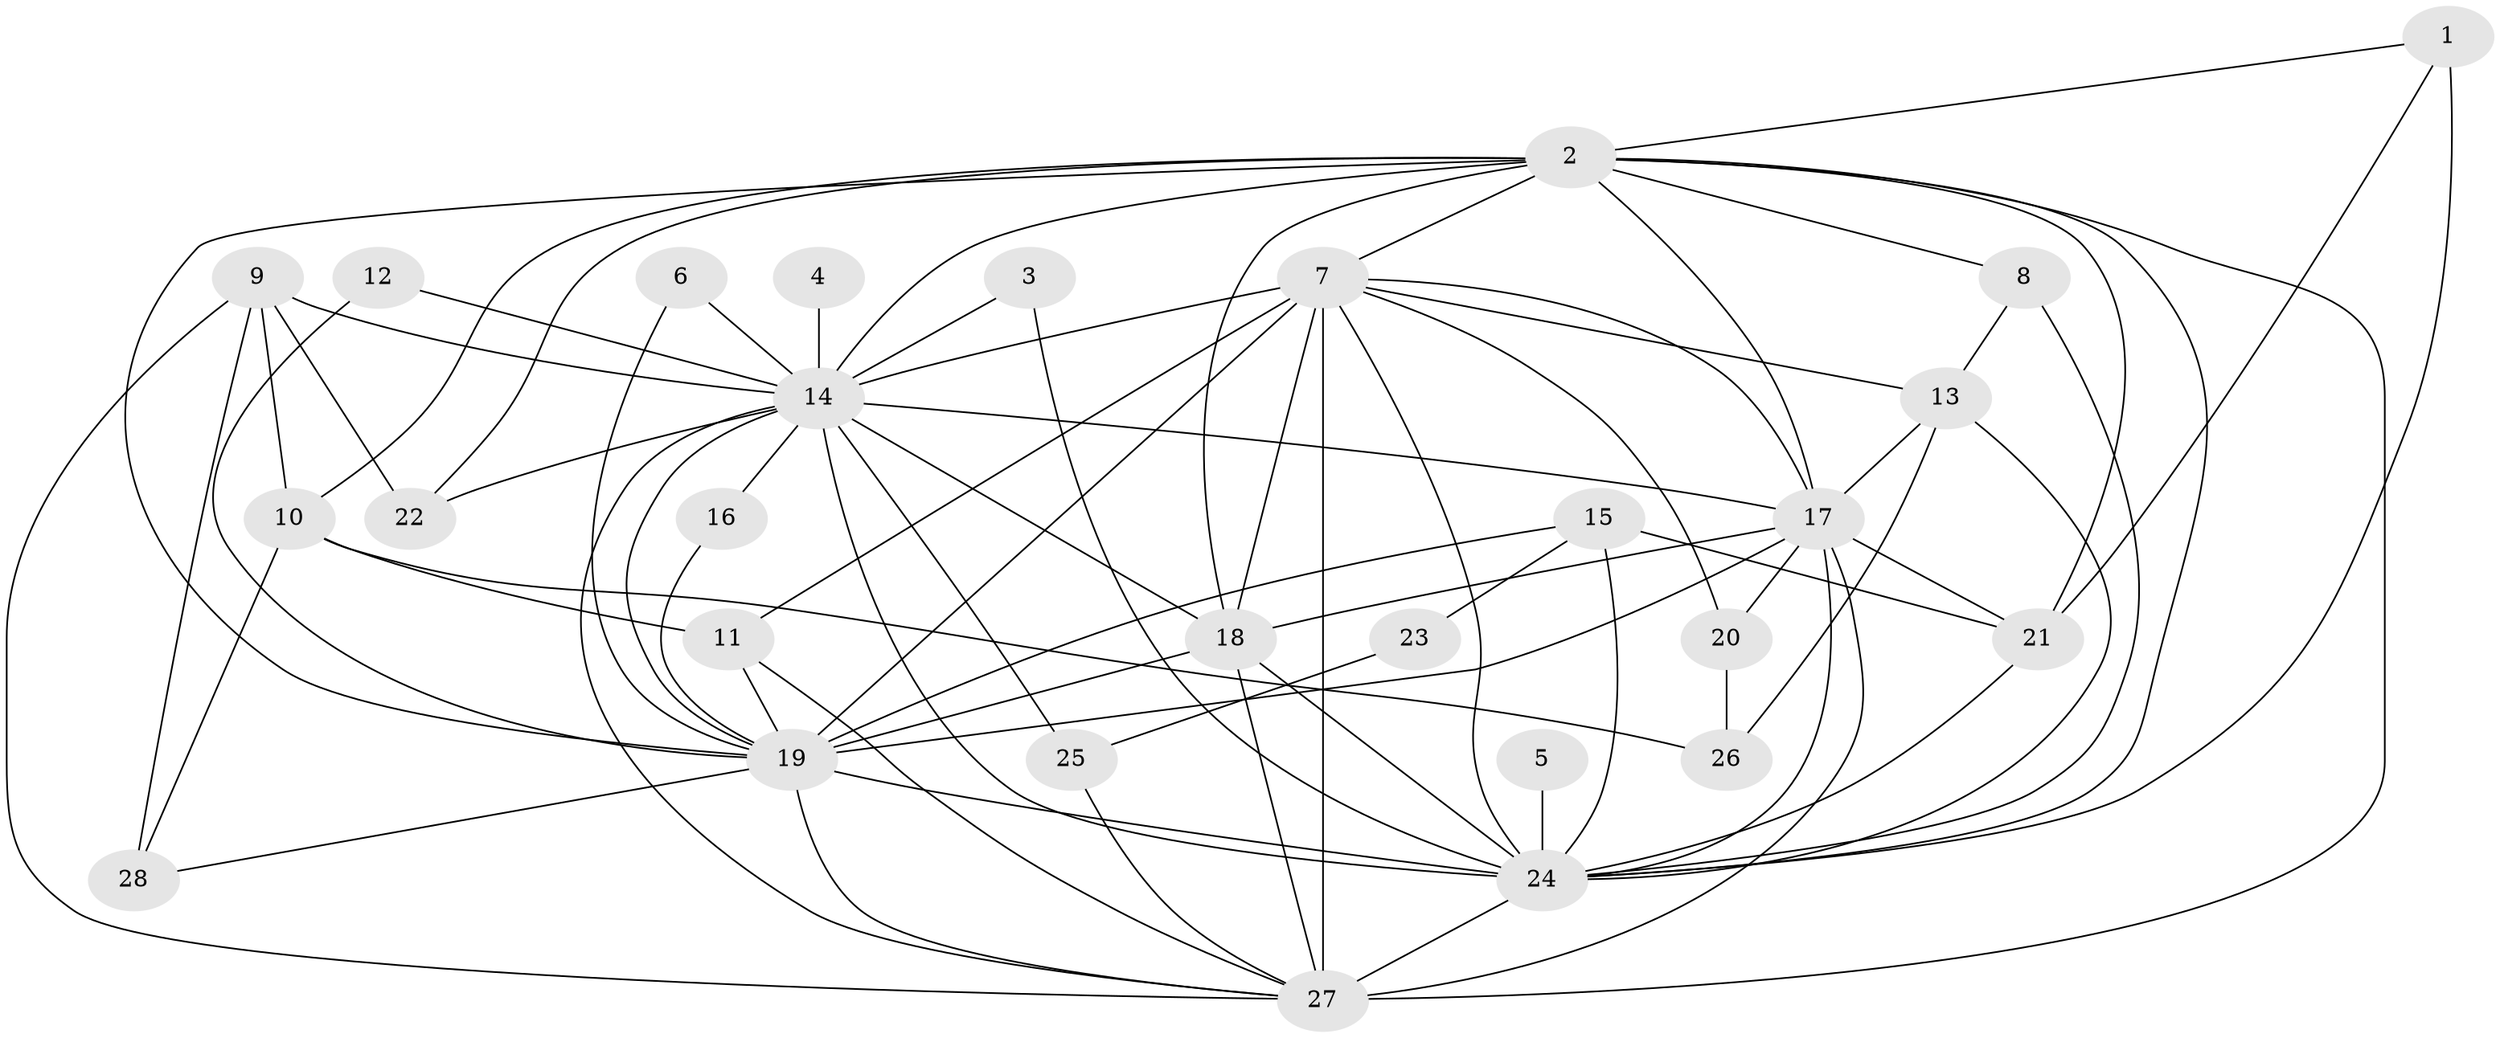 // original degree distribution, {15: 0.03636363636363636, 18: 0.01818181818181818, 20: 0.01818181818181818, 22: 0.01818181818181818, 17: 0.01818181818181818, 13: 0.01818181818181818, 12: 0.01818181818181818, 11: 0.03636363636363636, 3: 0.2, 4: 0.07272727272727272, 2: 0.509090909090909, 6: 0.01818181818181818, 5: 0.01818181818181818}
// Generated by graph-tools (version 1.1) at 2025/01/03/09/25 03:01:13]
// undirected, 28 vertices, 76 edges
graph export_dot {
graph [start="1"]
  node [color=gray90,style=filled];
  1;
  2;
  3;
  4;
  5;
  6;
  7;
  8;
  9;
  10;
  11;
  12;
  13;
  14;
  15;
  16;
  17;
  18;
  19;
  20;
  21;
  22;
  23;
  24;
  25;
  26;
  27;
  28;
  1 -- 2 [weight=1.0];
  1 -- 21 [weight=1.0];
  1 -- 24 [weight=1.0];
  2 -- 7 [weight=2.0];
  2 -- 8 [weight=1.0];
  2 -- 10 [weight=1.0];
  2 -- 14 [weight=2.0];
  2 -- 17 [weight=2.0];
  2 -- 18 [weight=1.0];
  2 -- 19 [weight=2.0];
  2 -- 21 [weight=1.0];
  2 -- 22 [weight=1.0];
  2 -- 24 [weight=1.0];
  2 -- 27 [weight=3.0];
  3 -- 14 [weight=1.0];
  3 -- 24 [weight=1.0];
  4 -- 14 [weight=1.0];
  5 -- 24 [weight=1.0];
  6 -- 14 [weight=1.0];
  6 -- 19 [weight=1.0];
  7 -- 11 [weight=1.0];
  7 -- 13 [weight=1.0];
  7 -- 14 [weight=3.0];
  7 -- 17 [weight=2.0];
  7 -- 18 [weight=2.0];
  7 -- 19 [weight=3.0];
  7 -- 20 [weight=1.0];
  7 -- 24 [weight=3.0];
  7 -- 27 [weight=5.0];
  8 -- 13 [weight=1.0];
  8 -- 24 [weight=2.0];
  9 -- 10 [weight=1.0];
  9 -- 14 [weight=2.0];
  9 -- 22 [weight=1.0];
  9 -- 27 [weight=1.0];
  9 -- 28 [weight=1.0];
  10 -- 11 [weight=1.0];
  10 -- 26 [weight=1.0];
  10 -- 28 [weight=1.0];
  11 -- 19 [weight=1.0];
  11 -- 27 [weight=1.0];
  12 -- 14 [weight=1.0];
  12 -- 19 [weight=1.0];
  13 -- 17 [weight=1.0];
  13 -- 24 [weight=1.0];
  13 -- 26 [weight=1.0];
  14 -- 16 [weight=1.0];
  14 -- 17 [weight=1.0];
  14 -- 18 [weight=1.0];
  14 -- 19 [weight=1.0];
  14 -- 22 [weight=1.0];
  14 -- 24 [weight=1.0];
  14 -- 25 [weight=2.0];
  14 -- 27 [weight=2.0];
  15 -- 19 [weight=1.0];
  15 -- 21 [weight=1.0];
  15 -- 23 [weight=1.0];
  15 -- 24 [weight=1.0];
  16 -- 19 [weight=1.0];
  17 -- 18 [weight=1.0];
  17 -- 19 [weight=1.0];
  17 -- 20 [weight=1.0];
  17 -- 21 [weight=1.0];
  17 -- 24 [weight=2.0];
  17 -- 27 [weight=3.0];
  18 -- 19 [weight=1.0];
  18 -- 24 [weight=1.0];
  18 -- 27 [weight=2.0];
  19 -- 24 [weight=1.0];
  19 -- 27 [weight=2.0];
  19 -- 28 [weight=1.0];
  20 -- 26 [weight=1.0];
  21 -- 24 [weight=1.0];
  23 -- 25 [weight=1.0];
  24 -- 27 [weight=2.0];
  25 -- 27 [weight=1.0];
}
